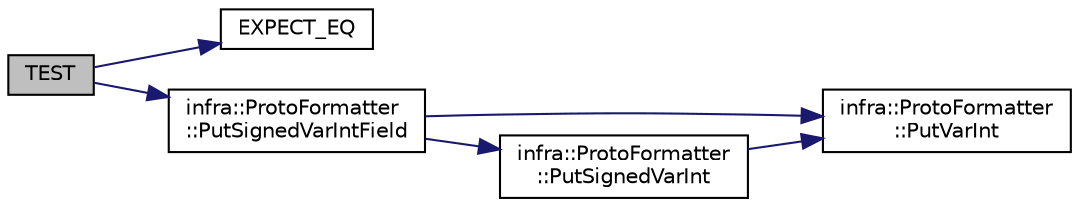 digraph "TEST"
{
 // INTERACTIVE_SVG=YES
  edge [fontname="Helvetica",fontsize="10",labelfontname="Helvetica",labelfontsize="10"];
  node [fontname="Helvetica",fontsize="10",shape=record];
  rankdir="LR";
  Node15 [label="TEST",height=0.2,width=0.4,color="black", fillcolor="grey75", style="filled", fontcolor="black"];
  Node15 -> Node16 [color="midnightblue",fontsize="10",style="solid",fontname="Helvetica"];
  Node16 [label="EXPECT_EQ",height=0.2,width=0.4,color="black", fillcolor="white", style="filled",URL="$d6/def/_test_json_8cpp.html#a82745227e2f0a8edbb4ae630d88a8e86"];
  Node15 -> Node17 [color="midnightblue",fontsize="10",style="solid",fontname="Helvetica"];
  Node17 [label="infra::ProtoFormatter\l::PutSignedVarIntField",height=0.2,width=0.4,color="black", fillcolor="white", style="filled",URL="$df/d59/classinfra_1_1_proto_formatter.html#abc120e58fbd003adbb3b59b656261b74"];
  Node17 -> Node18 [color="midnightblue",fontsize="10",style="solid",fontname="Helvetica"];
  Node18 [label="infra::ProtoFormatter\l::PutVarInt",height=0.2,width=0.4,color="black", fillcolor="white", style="filled",URL="$df/d59/classinfra_1_1_proto_formatter.html#a86f1b90ba28fd2291d30312a5b8d1f82"];
  Node17 -> Node19 [color="midnightblue",fontsize="10",style="solid",fontname="Helvetica"];
  Node19 [label="infra::ProtoFormatter\l::PutSignedVarInt",height=0.2,width=0.4,color="black", fillcolor="white", style="filled",URL="$df/d59/classinfra_1_1_proto_formatter.html#aaceecfba999cbb656ad056d2da1fe681"];
  Node19 -> Node18 [color="midnightblue",fontsize="10",style="solid",fontname="Helvetica"];
}
